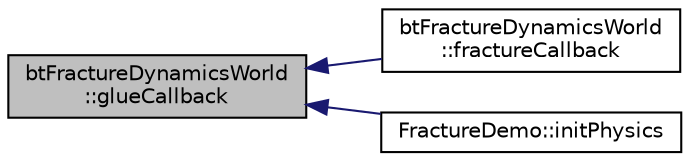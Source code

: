 digraph "btFractureDynamicsWorld::glueCallback"
{
  edge [fontname="Helvetica",fontsize="10",labelfontname="Helvetica",labelfontsize="10"];
  node [fontname="Helvetica",fontsize="10",shape=record];
  rankdir="LR";
  Node1 [label="btFractureDynamicsWorld\l::glueCallback",height=0.2,width=0.4,color="black", fillcolor="grey75", style="filled", fontcolor="black"];
  Node1 -> Node2 [dir="back",color="midnightblue",fontsize="10",style="solid",fontname="Helvetica"];
  Node2 [label="btFractureDynamicsWorld\l::fractureCallback",height=0.2,width=0.4,color="black", fillcolor="white", style="filled",URL="$classbt_fracture_dynamics_world.html#a24ee585fe9e911ef6d61a154d757b5e8",tooltip="normally those callbacks are called internally by the &#39;solveConstraints&#39; "];
  Node1 -> Node3 [dir="back",color="midnightblue",fontsize="10",style="solid",fontname="Helvetica"];
  Node3 [label="FractureDemo::initPhysics",height=0.2,width=0.4,color="black", fillcolor="white", style="filled",URL="$class_fracture_demo.html#a55fd14aec70a8cc81b363b69fb251e7a"];
}

